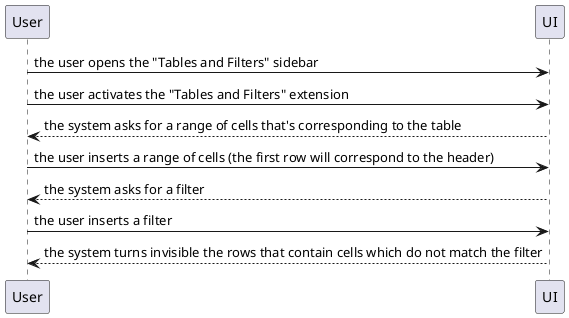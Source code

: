 @startuml

User->UI: the user opens the "Tables and Filters" sidebar
User->UI: the user activates the "Tables and Filters" extension
UI-->User: the system asks for a range of cells that's corresponding to the table
User->UI: the user inserts a range of cells (the first row will correspond to the header)
UI-->User: the system asks for a filter
User->UI: the user inserts a filter
UI-->User: the system turns invisible the rows that contain cells which do not match the filter

@enduml
